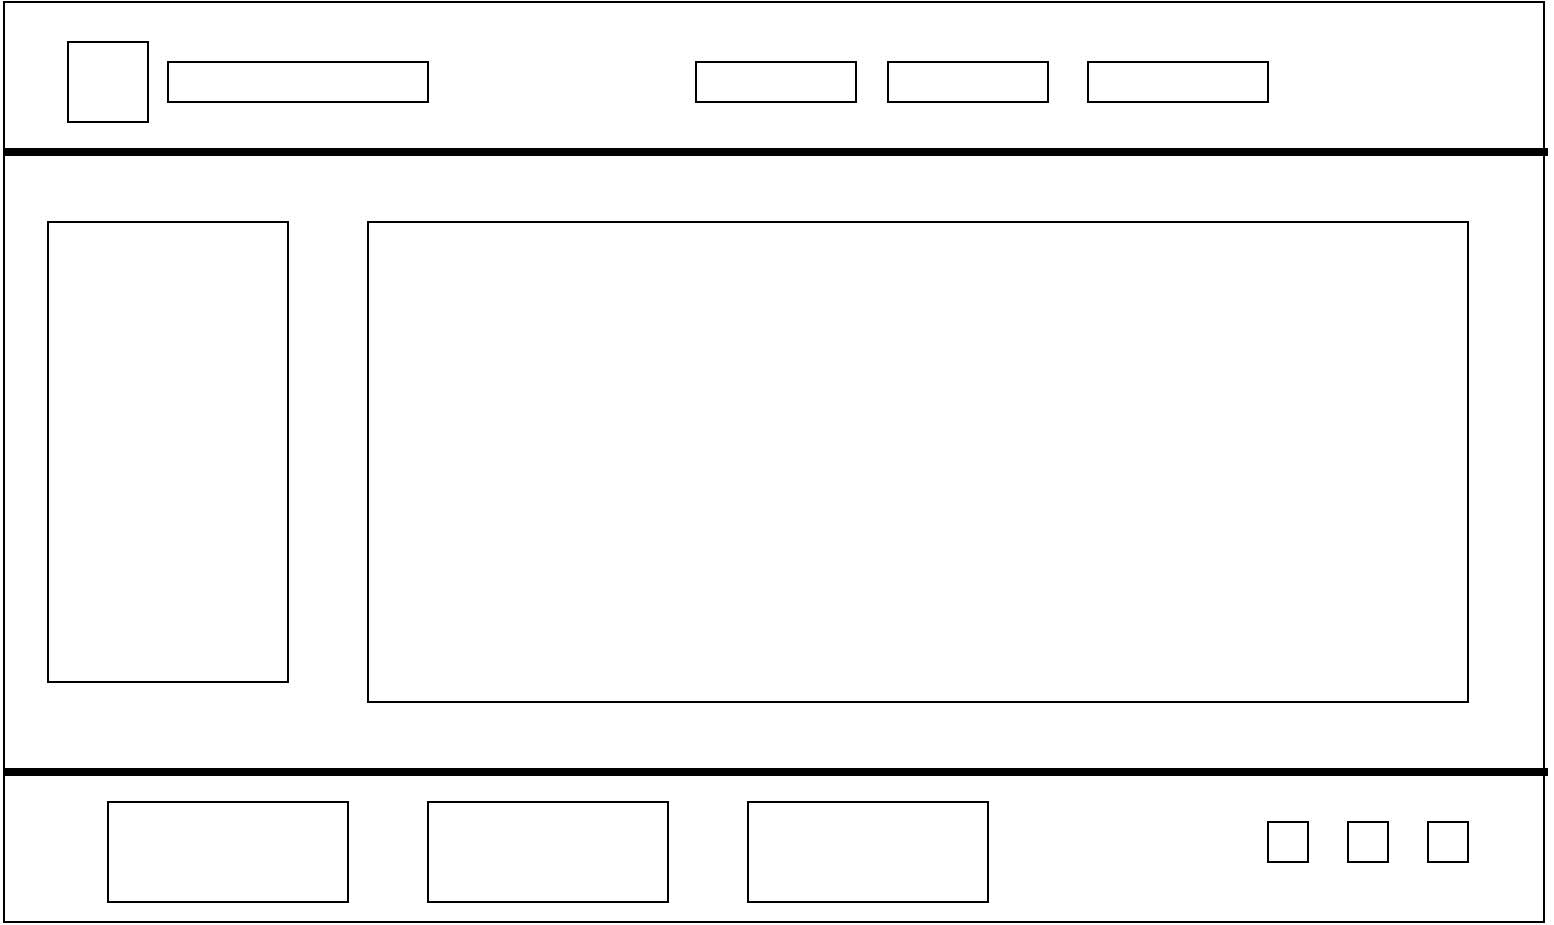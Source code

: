 <mxfile version="12.5.6" type="device"><diagram id="l8eBfA16OgJpAB-5EUZI" name="Page-1"><mxGraphModel dx="868" dy="482" grid="1" gridSize="10" guides="1" tooltips="1" connect="1" arrows="1" fold="1" page="1" pageScale="1" pageWidth="827" pageHeight="1169" math="0" shadow="0"><root><mxCell id="0"/><mxCell id="1" parent="0"/><mxCell id="cOuRbPeJZBaaEozy6Hfi-1" value="" style="rounded=0;whiteSpace=wrap;html=1;" vertex="1" parent="1"><mxGeometry x="28" y="20" width="770" height="460" as="geometry"/></mxCell><mxCell id="cOuRbPeJZBaaEozy6Hfi-2" value="" style="line;strokeWidth=4;html=1;perimeter=backbonePerimeter;points=[];outlineConnect=0;" vertex="1" parent="1"><mxGeometry x="28" y="90" width="772" height="10" as="geometry"/></mxCell><mxCell id="cOuRbPeJZBaaEozy6Hfi-3" value="" style="line;strokeWidth=4;html=1;perimeter=backbonePerimeter;points=[];outlineConnect=0;" vertex="1" parent="1"><mxGeometry x="28" y="400" width="772" height="10" as="geometry"/></mxCell><mxCell id="cOuRbPeJZBaaEozy6Hfi-4" value="" style="whiteSpace=wrap;html=1;aspect=fixed;" vertex="1" parent="1"><mxGeometry x="60" y="40" width="40" height="40" as="geometry"/></mxCell><mxCell id="cOuRbPeJZBaaEozy6Hfi-5" value="" style="rounded=0;whiteSpace=wrap;html=1;" vertex="1" parent="1"><mxGeometry x="110" y="50" width="130" height="20" as="geometry"/></mxCell><mxCell id="cOuRbPeJZBaaEozy6Hfi-6" value="" style="rounded=0;whiteSpace=wrap;html=1;" vertex="1" parent="1"><mxGeometry x="570" y="50" width="90" height="20" as="geometry"/></mxCell><mxCell id="cOuRbPeJZBaaEozy6Hfi-7" value="" style="rounded=0;whiteSpace=wrap;html=1;" vertex="1" parent="1"><mxGeometry x="470" y="50" width="80" height="20" as="geometry"/></mxCell><mxCell id="cOuRbPeJZBaaEozy6Hfi-8" value="" style="rounded=0;whiteSpace=wrap;html=1;" vertex="1" parent="1"><mxGeometry x="374" y="50" width="80" height="20" as="geometry"/></mxCell><mxCell id="cOuRbPeJZBaaEozy6Hfi-9" value="" style="whiteSpace=wrap;html=1;aspect=fixed;" vertex="1" parent="1"><mxGeometry x="660" y="430" width="20" height="20" as="geometry"/></mxCell><mxCell id="cOuRbPeJZBaaEozy6Hfi-10" value="" style="whiteSpace=wrap;html=1;aspect=fixed;" vertex="1" parent="1"><mxGeometry x="700" y="430" width="20" height="20" as="geometry"/></mxCell><mxCell id="cOuRbPeJZBaaEozy6Hfi-11" value="" style="whiteSpace=wrap;html=1;aspect=fixed;" vertex="1" parent="1"><mxGeometry x="740" y="430" width="20" height="20" as="geometry"/></mxCell><mxCell id="cOuRbPeJZBaaEozy6Hfi-12" value="" style="rounded=0;whiteSpace=wrap;html=1;" vertex="1" parent="1"><mxGeometry x="50" y="130" width="120" height="230" as="geometry"/></mxCell><mxCell id="cOuRbPeJZBaaEozy6Hfi-36" value="" style="rounded=0;whiteSpace=wrap;html=1;" vertex="1" parent="1"><mxGeometry x="210" y="130" width="550" height="240" as="geometry"/></mxCell><mxCell id="cOuRbPeJZBaaEozy6Hfi-38" value="" style="rounded=0;whiteSpace=wrap;html=1;" vertex="1" parent="1"><mxGeometry x="80" y="420" width="120" height="50" as="geometry"/></mxCell><mxCell id="cOuRbPeJZBaaEozy6Hfi-39" value="" style="rounded=0;whiteSpace=wrap;html=1;" vertex="1" parent="1"><mxGeometry x="240" y="420" width="120" height="50" as="geometry"/></mxCell><mxCell id="cOuRbPeJZBaaEozy6Hfi-40" value="" style="rounded=0;whiteSpace=wrap;html=1;" vertex="1" parent="1"><mxGeometry x="400" y="420" width="120" height="50" as="geometry"/></mxCell></root></mxGraphModel></diagram></mxfile>